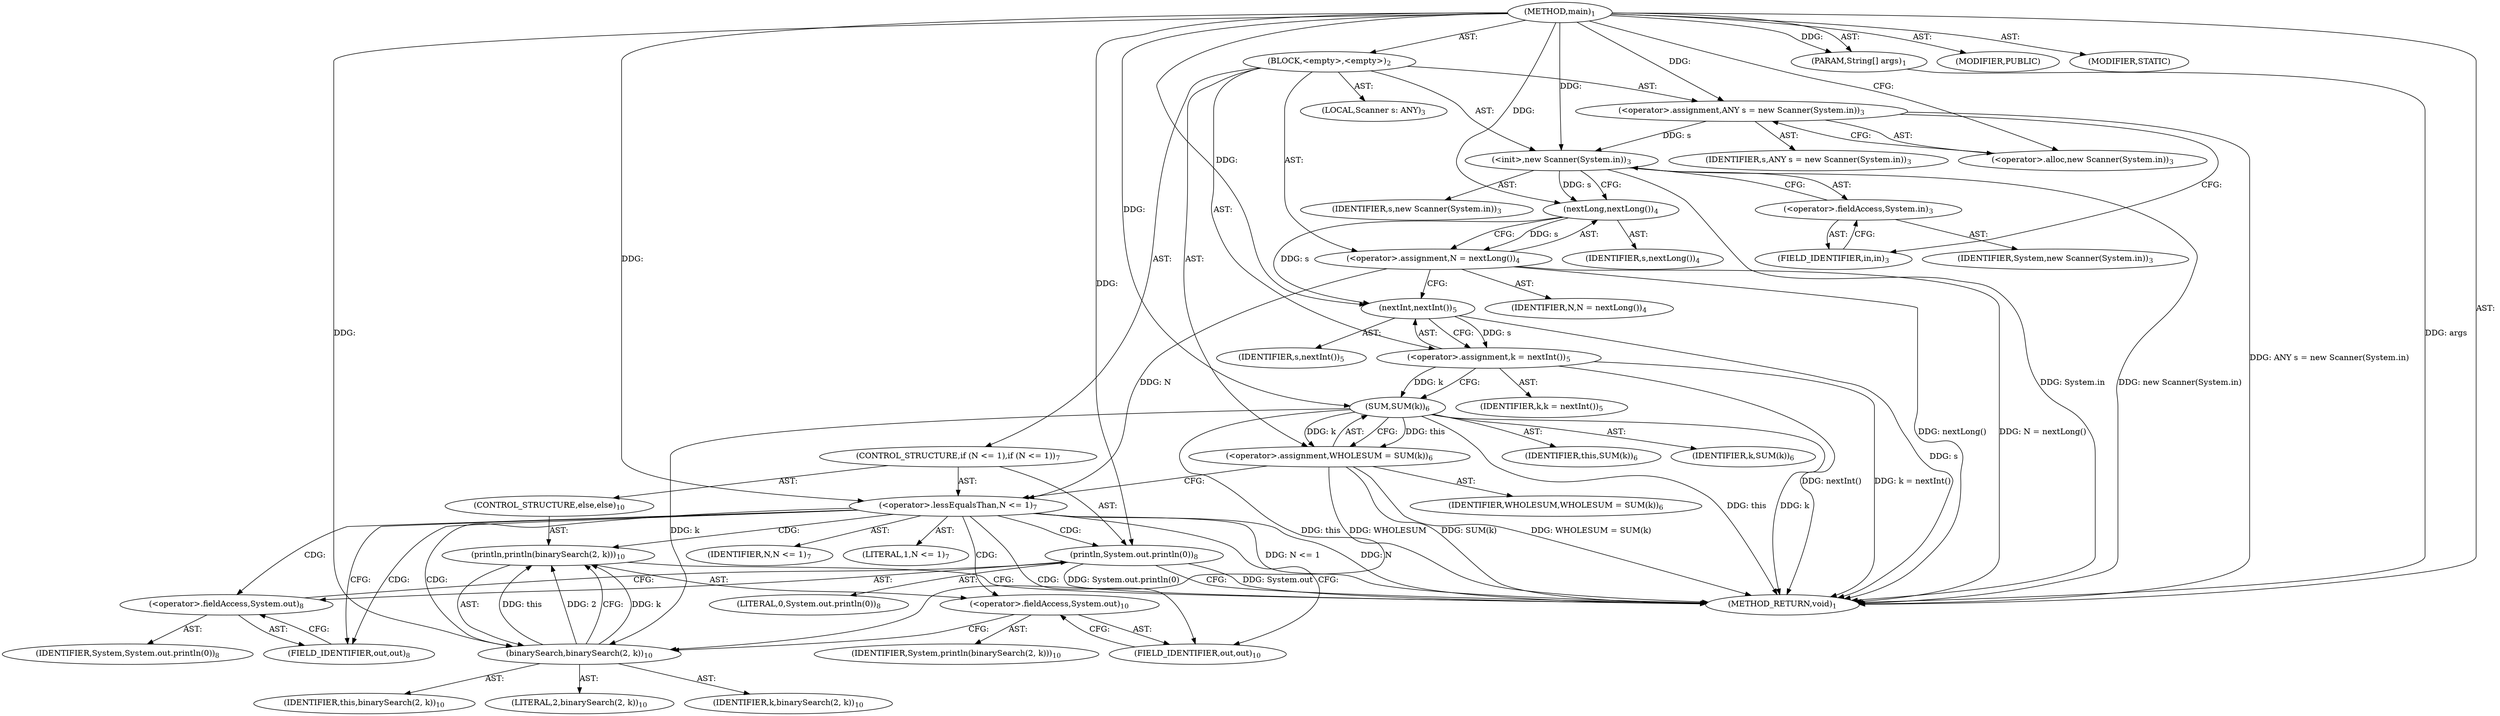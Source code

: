 digraph "main" {  
"19" [label = <(METHOD,main)<SUB>1</SUB>> ]
"20" [label = <(PARAM,String[] args)<SUB>1</SUB>> ]
"21" [label = <(BLOCK,&lt;empty&gt;,&lt;empty&gt;)<SUB>2</SUB>> ]
"4" [label = <(LOCAL,Scanner s: ANY)<SUB>3</SUB>> ]
"22" [label = <(&lt;operator&gt;.assignment,ANY s = new Scanner(System.in))<SUB>3</SUB>> ]
"23" [label = <(IDENTIFIER,s,ANY s = new Scanner(System.in))<SUB>3</SUB>> ]
"24" [label = <(&lt;operator&gt;.alloc,new Scanner(System.in))<SUB>3</SUB>> ]
"25" [label = <(&lt;init&gt;,new Scanner(System.in))<SUB>3</SUB>> ]
"3" [label = <(IDENTIFIER,s,new Scanner(System.in))<SUB>3</SUB>> ]
"26" [label = <(&lt;operator&gt;.fieldAccess,System.in)<SUB>3</SUB>> ]
"27" [label = <(IDENTIFIER,System,new Scanner(System.in))<SUB>3</SUB>> ]
"28" [label = <(FIELD_IDENTIFIER,in,in)<SUB>3</SUB>> ]
"29" [label = <(&lt;operator&gt;.assignment,N = nextLong())<SUB>4</SUB>> ]
"30" [label = <(IDENTIFIER,N,N = nextLong())<SUB>4</SUB>> ]
"31" [label = <(nextLong,nextLong())<SUB>4</SUB>> ]
"32" [label = <(IDENTIFIER,s,nextLong())<SUB>4</SUB>> ]
"33" [label = <(&lt;operator&gt;.assignment,k = nextInt())<SUB>5</SUB>> ]
"34" [label = <(IDENTIFIER,k,k = nextInt())<SUB>5</SUB>> ]
"35" [label = <(nextInt,nextInt())<SUB>5</SUB>> ]
"36" [label = <(IDENTIFIER,s,nextInt())<SUB>5</SUB>> ]
"37" [label = <(&lt;operator&gt;.assignment,WHOLESUM = SUM(k))<SUB>6</SUB>> ]
"38" [label = <(IDENTIFIER,WHOLESUM,WHOLESUM = SUM(k))<SUB>6</SUB>> ]
"39" [label = <(SUM,SUM(k))<SUB>6</SUB>> ]
"40" [label = <(IDENTIFIER,this,SUM(k))<SUB>6</SUB>> ]
"41" [label = <(IDENTIFIER,k,SUM(k))<SUB>6</SUB>> ]
"42" [label = <(CONTROL_STRUCTURE,if (N &lt;= 1),if (N &lt;= 1))<SUB>7</SUB>> ]
"43" [label = <(&lt;operator&gt;.lessEqualsThan,N &lt;= 1)<SUB>7</SUB>> ]
"44" [label = <(IDENTIFIER,N,N &lt;= 1)<SUB>7</SUB>> ]
"45" [label = <(LITERAL,1,N &lt;= 1)<SUB>7</SUB>> ]
"46" [label = <(println,System.out.println(0))<SUB>8</SUB>> ]
"47" [label = <(&lt;operator&gt;.fieldAccess,System.out)<SUB>8</SUB>> ]
"48" [label = <(IDENTIFIER,System,System.out.println(0))<SUB>8</SUB>> ]
"49" [label = <(FIELD_IDENTIFIER,out,out)<SUB>8</SUB>> ]
"50" [label = <(LITERAL,0,System.out.println(0))<SUB>8</SUB>> ]
"51" [label = <(CONTROL_STRUCTURE,else,else)<SUB>10</SUB>> ]
"52" [label = <(println,println(binarySearch(2, k)))<SUB>10</SUB>> ]
"53" [label = <(&lt;operator&gt;.fieldAccess,System.out)<SUB>10</SUB>> ]
"54" [label = <(IDENTIFIER,System,println(binarySearch(2, k)))<SUB>10</SUB>> ]
"55" [label = <(FIELD_IDENTIFIER,out,out)<SUB>10</SUB>> ]
"56" [label = <(binarySearch,binarySearch(2, k))<SUB>10</SUB>> ]
"57" [label = <(IDENTIFIER,this,binarySearch(2, k))<SUB>10</SUB>> ]
"58" [label = <(LITERAL,2,binarySearch(2, k))<SUB>10</SUB>> ]
"59" [label = <(IDENTIFIER,k,binarySearch(2, k))<SUB>10</SUB>> ]
"60" [label = <(MODIFIER,PUBLIC)> ]
"61" [label = <(MODIFIER,STATIC)> ]
"62" [label = <(METHOD_RETURN,void)<SUB>1</SUB>> ]
  "19" -> "20"  [ label = "AST: "] 
  "19" -> "21"  [ label = "AST: "] 
  "19" -> "60"  [ label = "AST: "] 
  "19" -> "61"  [ label = "AST: "] 
  "19" -> "62"  [ label = "AST: "] 
  "21" -> "4"  [ label = "AST: "] 
  "21" -> "22"  [ label = "AST: "] 
  "21" -> "25"  [ label = "AST: "] 
  "21" -> "29"  [ label = "AST: "] 
  "21" -> "33"  [ label = "AST: "] 
  "21" -> "37"  [ label = "AST: "] 
  "21" -> "42"  [ label = "AST: "] 
  "22" -> "23"  [ label = "AST: "] 
  "22" -> "24"  [ label = "AST: "] 
  "25" -> "3"  [ label = "AST: "] 
  "25" -> "26"  [ label = "AST: "] 
  "26" -> "27"  [ label = "AST: "] 
  "26" -> "28"  [ label = "AST: "] 
  "29" -> "30"  [ label = "AST: "] 
  "29" -> "31"  [ label = "AST: "] 
  "31" -> "32"  [ label = "AST: "] 
  "33" -> "34"  [ label = "AST: "] 
  "33" -> "35"  [ label = "AST: "] 
  "35" -> "36"  [ label = "AST: "] 
  "37" -> "38"  [ label = "AST: "] 
  "37" -> "39"  [ label = "AST: "] 
  "39" -> "40"  [ label = "AST: "] 
  "39" -> "41"  [ label = "AST: "] 
  "42" -> "43"  [ label = "AST: "] 
  "42" -> "46"  [ label = "AST: "] 
  "42" -> "51"  [ label = "AST: "] 
  "43" -> "44"  [ label = "AST: "] 
  "43" -> "45"  [ label = "AST: "] 
  "46" -> "47"  [ label = "AST: "] 
  "46" -> "50"  [ label = "AST: "] 
  "47" -> "48"  [ label = "AST: "] 
  "47" -> "49"  [ label = "AST: "] 
  "51" -> "52"  [ label = "AST: "] 
  "52" -> "53"  [ label = "AST: "] 
  "52" -> "56"  [ label = "AST: "] 
  "53" -> "54"  [ label = "AST: "] 
  "53" -> "55"  [ label = "AST: "] 
  "56" -> "57"  [ label = "AST: "] 
  "56" -> "58"  [ label = "AST: "] 
  "56" -> "59"  [ label = "AST: "] 
  "22" -> "28"  [ label = "CFG: "] 
  "25" -> "31"  [ label = "CFG: "] 
  "29" -> "35"  [ label = "CFG: "] 
  "33" -> "39"  [ label = "CFG: "] 
  "37" -> "43"  [ label = "CFG: "] 
  "24" -> "22"  [ label = "CFG: "] 
  "26" -> "25"  [ label = "CFG: "] 
  "31" -> "29"  [ label = "CFG: "] 
  "35" -> "33"  [ label = "CFG: "] 
  "39" -> "37"  [ label = "CFG: "] 
  "43" -> "49"  [ label = "CFG: "] 
  "43" -> "55"  [ label = "CFG: "] 
  "46" -> "62"  [ label = "CFG: "] 
  "28" -> "26"  [ label = "CFG: "] 
  "47" -> "46"  [ label = "CFG: "] 
  "52" -> "62"  [ label = "CFG: "] 
  "49" -> "47"  [ label = "CFG: "] 
  "53" -> "56"  [ label = "CFG: "] 
  "56" -> "52"  [ label = "CFG: "] 
  "55" -> "53"  [ label = "CFG: "] 
  "19" -> "24"  [ label = "CFG: "] 
  "20" -> "62"  [ label = "DDG: args"] 
  "22" -> "62"  [ label = "DDG: ANY s = new Scanner(System.in)"] 
  "25" -> "62"  [ label = "DDG: System.in"] 
  "25" -> "62"  [ label = "DDG: new Scanner(System.in)"] 
  "29" -> "62"  [ label = "DDG: nextLong()"] 
  "29" -> "62"  [ label = "DDG: N = nextLong()"] 
  "35" -> "62"  [ label = "DDG: s"] 
  "33" -> "62"  [ label = "DDG: nextInt()"] 
  "33" -> "62"  [ label = "DDG: k = nextInt()"] 
  "39" -> "62"  [ label = "DDG: this"] 
  "39" -> "62"  [ label = "DDG: k"] 
  "37" -> "62"  [ label = "DDG: SUM(k)"] 
  "37" -> "62"  [ label = "DDG: WHOLESUM = SUM(k)"] 
  "43" -> "62"  [ label = "DDG: N"] 
  "43" -> "62"  [ label = "DDG: N &lt;= 1"] 
  "46" -> "62"  [ label = "DDG: System.out"] 
  "46" -> "62"  [ label = "DDG: System.out.println(0)"] 
  "37" -> "62"  [ label = "DDG: WHOLESUM"] 
  "19" -> "20"  [ label = "DDG: "] 
  "19" -> "22"  [ label = "DDG: "] 
  "31" -> "29"  [ label = "DDG: s"] 
  "35" -> "33"  [ label = "DDG: s"] 
  "39" -> "37"  [ label = "DDG: this"] 
  "39" -> "37"  [ label = "DDG: k"] 
  "22" -> "25"  [ label = "DDG: s"] 
  "19" -> "25"  [ label = "DDG: "] 
  "25" -> "31"  [ label = "DDG: s"] 
  "19" -> "31"  [ label = "DDG: "] 
  "31" -> "35"  [ label = "DDG: s"] 
  "19" -> "35"  [ label = "DDG: "] 
  "19" -> "39"  [ label = "DDG: "] 
  "33" -> "39"  [ label = "DDG: k"] 
  "29" -> "43"  [ label = "DDG: N"] 
  "19" -> "43"  [ label = "DDG: "] 
  "19" -> "46"  [ label = "DDG: "] 
  "56" -> "52"  [ label = "DDG: this"] 
  "56" -> "52"  [ label = "DDG: 2"] 
  "56" -> "52"  [ label = "DDG: k"] 
  "39" -> "56"  [ label = "DDG: this"] 
  "19" -> "56"  [ label = "DDG: "] 
  "39" -> "56"  [ label = "DDG: k"] 
  "43" -> "47"  [ label = "CDG: "] 
  "43" -> "49"  [ label = "CDG: "] 
  "43" -> "52"  [ label = "CDG: "] 
  "43" -> "55"  [ label = "CDG: "] 
  "43" -> "46"  [ label = "CDG: "] 
  "43" -> "53"  [ label = "CDG: "] 
  "43" -> "56"  [ label = "CDG: "] 
}
